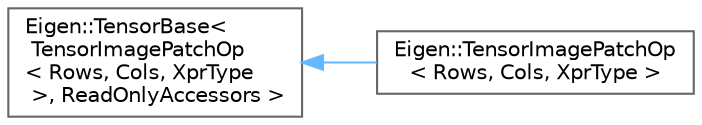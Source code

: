 digraph "类继承关系图"
{
 // LATEX_PDF_SIZE
  bgcolor="transparent";
  edge [fontname=Helvetica,fontsize=10,labelfontname=Helvetica,labelfontsize=10];
  node [fontname=Helvetica,fontsize=10,shape=box,height=0.2,width=0.4];
  rankdir="LR";
  Node0 [id="Node000000",label="Eigen::TensorBase\<\l TensorImagePatchOp\l\< Rows, Cols, XprType\l \>, ReadOnlyAccessors \>",height=0.2,width=0.4,color="grey40", fillcolor="white", style="filled",URL="$class_eigen_1_1_tensor_base.html",tooltip=" "];
  Node0 -> Node1 [id="edge4756_Node000000_Node000001",dir="back",color="steelblue1",style="solid",tooltip=" "];
  Node1 [id="Node000001",label="Eigen::TensorImagePatchOp\l\< Rows, Cols, XprType \>",height=0.2,width=0.4,color="grey40", fillcolor="white", style="filled",URL="$class_eigen_1_1_tensor_image_patch_op.html",tooltip=" "];
}
